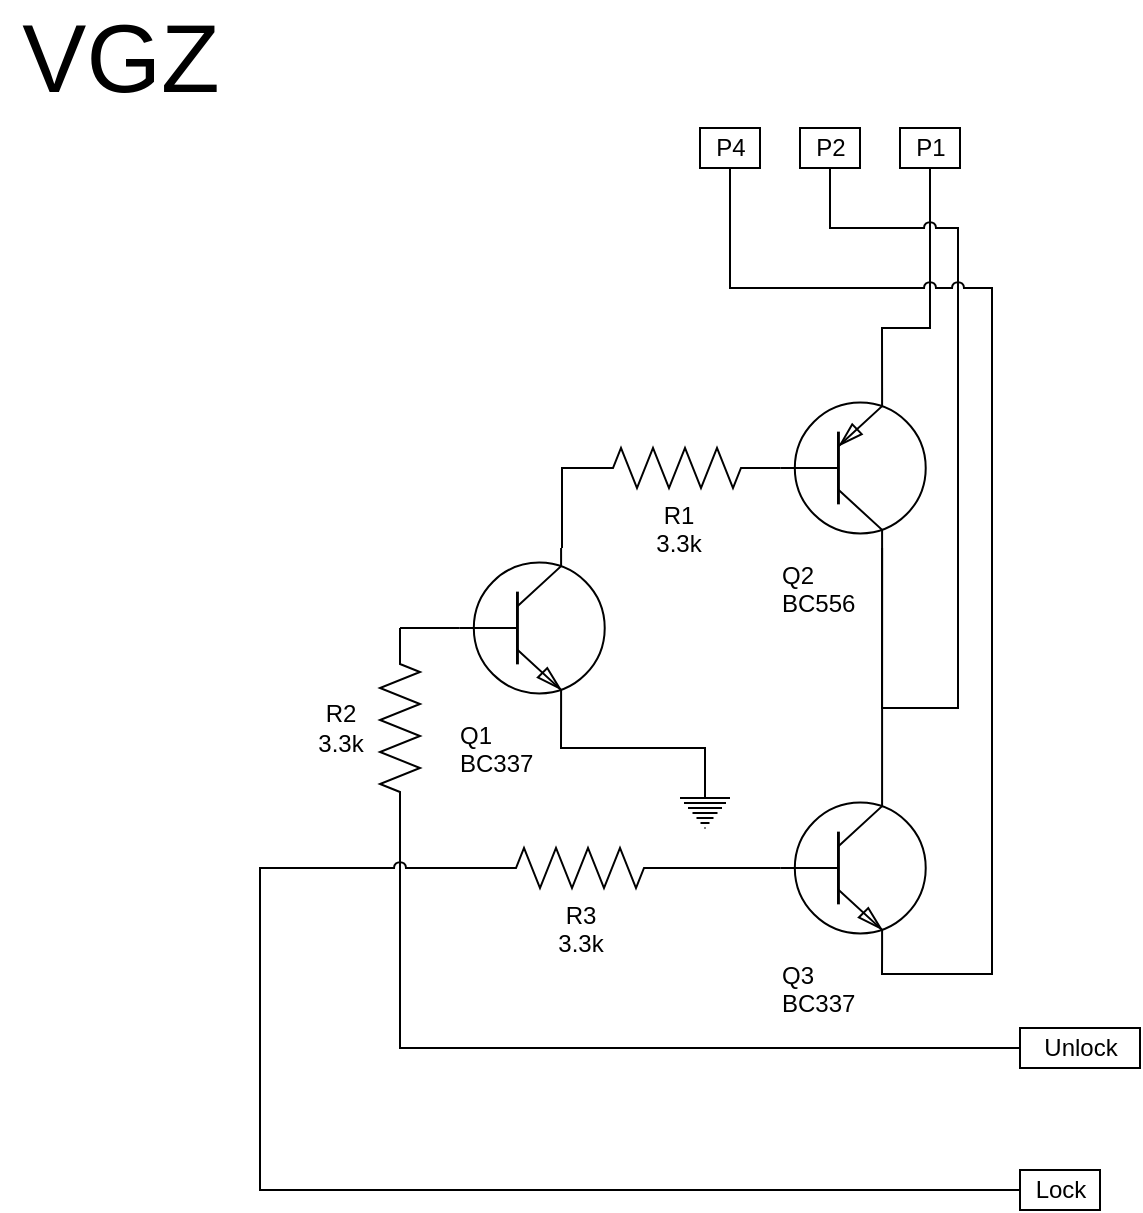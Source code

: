 <mxfile version="12.9.7" type="github" pages="2">
  <diagram id="vwBpfIJJqrl7qLxSZMjy" name="VGZ">
    <mxGraphModel dx="1422" dy="791" grid="0" gridSize="10" guides="1" tooltips="1" connect="1" arrows="1" fold="1" page="1" pageScale="1" pageWidth="827" pageHeight="1169" background="#FFFFFF" math="0" shadow="0">
      <root>
        <mxCell id="0" />
        <mxCell id="1" parent="0" />
        <mxCell id="2dIn2ky05wLc2S2Yu5g8-7" style="edgeStyle=orthogonalEdgeStyle;rounded=0;jumpStyle=arc;orthogonalLoop=1;jettySize=auto;html=1;exitX=0.7;exitY=1;exitDx=0;exitDy=0;exitPerimeter=0;entryX=0.7;entryY=0;entryDx=0;entryDy=0;entryPerimeter=0;endArrow=none;endFill=0;strokeColor=#000000;fontColor=#000000;labelBackgroundColor=none;" parent="1" source="2dIn2ky05wLc2S2Yu5g8-1" target="2dIn2ky05wLc2S2Yu5g8-2" edge="1">
          <mxGeometry relative="1" as="geometry">
            <Array as="points">
              <mxPoint x="671" y="387" />
              <mxPoint x="671" y="387" />
            </Array>
          </mxGeometry>
        </mxCell>
        <mxCell id="2dIn2ky05wLc2S2Yu5g8-21" style="edgeStyle=orthogonalEdgeStyle;rounded=0;jumpStyle=arc;orthogonalLoop=1;jettySize=auto;html=1;exitX=0.7;exitY=0;exitDx=0;exitDy=0;exitPerimeter=0;endArrow=none;endFill=0;strokeColor=#000000;fontColor=#000000;labelBackgroundColor=none;" parent="1" source="2dIn2ky05wLc2S2Yu5g8-1" target="2dIn2ky05wLc2S2Yu5g8-22" edge="1">
          <mxGeometry relative="1" as="geometry">
            <mxPoint x="674.862" y="140" as="targetPoint" />
            <Array as="points">
              <mxPoint x="671" y="180" />
              <mxPoint x="695" y="180" />
            </Array>
          </mxGeometry>
        </mxCell>
        <mxCell id="2dIn2ky05wLc2S2Yu5g8-1" value="&lt;div&gt;Q2&lt;/div&gt;&lt;div&gt;BC556&lt;br&gt;&lt;/div&gt;" style="verticalLabelPosition=bottom;shadow=0;dashed=0;align=left;html=1;verticalAlign=top;shape=mxgraph.electrical.transistors.pnp_transistor_1;strokeColor=#000000;fontColor=#000000;labelBackgroundColor=none;fillColor=none;" parent="1" vertex="1">
          <mxGeometry x="618.5" y="210" width="76" height="80" as="geometry" />
        </mxCell>
        <mxCell id="2dIn2ky05wLc2S2Yu5g8-37" style="edgeStyle=orthogonalEdgeStyle;rounded=0;jumpStyle=arc;orthogonalLoop=1;jettySize=auto;html=1;exitX=0.7;exitY=1;exitDx=0;exitDy=0;exitPerimeter=0;endArrow=none;endFill=0;strokeColor=#000000;fontColor=#000000;labelBackgroundColor=none;" parent="1" source="2dIn2ky05wLc2S2Yu5g8-1" target="2dIn2ky05wLc2S2Yu5g8-23" edge="1">
          <mxGeometry relative="1" as="geometry">
            <Array as="points">
              <mxPoint x="671" y="370" />
              <mxPoint x="709" y="370" />
              <mxPoint x="709" y="130" />
              <mxPoint x="645" y="130" />
            </Array>
          </mxGeometry>
        </mxCell>
        <mxCell id="u6N9TvEK20pb86zufqTK-22" style="edgeStyle=orthogonalEdgeStyle;rounded=0;orthogonalLoop=1;jettySize=auto;html=1;exitX=0.7;exitY=1;exitDx=0;exitDy=0;exitPerimeter=0;strokeColor=#000000;fontColor=#000000;endArrow=none;endFill=0;jumpStyle=arc;" parent="1" source="2dIn2ky05wLc2S2Yu5g8-2" target="u6N9TvEK20pb86zufqTK-24" edge="1">
          <mxGeometry relative="1" as="geometry">
            <mxPoint x="600" y="110" as="targetPoint" />
            <Array as="points">
              <mxPoint x="671" y="503" />
              <mxPoint x="726" y="503" />
              <mxPoint x="726" y="160" />
              <mxPoint x="595" y="160" />
            </Array>
          </mxGeometry>
        </mxCell>
        <mxCell id="2dIn2ky05wLc2S2Yu5g8-2" value="&lt;div align=&quot;left&quot;&gt;Q3&lt;br&gt;&lt;/div&gt;&lt;div align=&quot;left&quot;&gt;BC337&lt;/div&gt;" style="verticalLabelPosition=bottom;shadow=0;dashed=0;align=left;html=1;verticalAlign=top;shape=mxgraph.electrical.transistors.npn_transistor_1;strokeColor=#000000;fontColor=#000000;labelBackgroundColor=none;fillColor=none;" parent="1" vertex="1">
          <mxGeometry x="618.5" y="410" width="76" height="80" as="geometry" />
        </mxCell>
        <mxCell id="2dIn2ky05wLc2S2Yu5g8-6" style="edgeStyle=orthogonalEdgeStyle;rounded=0;jumpStyle=arc;orthogonalLoop=1;jettySize=auto;html=1;exitX=0.7;exitY=1;exitDx=0;exitDy=0;exitPerimeter=0;entryX=0.5;entryY=0;entryDx=0;entryDy=0;entryPerimeter=0;endArrow=none;endFill=0;strokeColor=#000000;fontColor=#000000;labelBackgroundColor=none;" parent="1" source="2dIn2ky05wLc2S2Yu5g8-3" target="2dIn2ky05wLc2S2Yu5g8-5" edge="1">
          <mxGeometry relative="1" as="geometry">
            <Array as="points">
              <mxPoint x="511" y="390" />
              <mxPoint x="583" y="390" />
            </Array>
          </mxGeometry>
        </mxCell>
        <mxCell id="2dIn2ky05wLc2S2Yu5g8-3" value="&lt;div&gt;Q1&lt;br&gt;&lt;/div&gt;&lt;div&gt;BC337&lt;/div&gt;" style="verticalLabelPosition=bottom;shadow=0;dashed=0;align=left;html=1;verticalAlign=top;shape=mxgraph.electrical.transistors.npn_transistor_1;strokeColor=#000000;fontColor=#000000;labelBackgroundColor=none;fillColor=none;" parent="1" vertex="1">
          <mxGeometry x="458" y="290" width="76" height="80" as="geometry" />
        </mxCell>
        <mxCell id="2dIn2ky05wLc2S2Yu5g8-5" value="" style="pointerEvents=1;verticalLabelPosition=bottom;shadow=0;dashed=0;align=center;html=1;verticalAlign=top;shape=mxgraph.electrical.signal_sources.protective_earth;strokeColor=#000000;fontColor=#000000;labelBackgroundColor=none;" parent="1" vertex="1">
          <mxGeometry x="570" y="410" width="25" height="20" as="geometry" />
        </mxCell>
        <mxCell id="2dIn2ky05wLc2S2Yu5g8-11" style="edgeStyle=orthogonalEdgeStyle;rounded=0;jumpStyle=arc;orthogonalLoop=1;jettySize=auto;html=1;exitX=1;exitY=0.5;exitDx=0;exitDy=0;exitPerimeter=0;entryX=0;entryY=0.5;entryDx=0;entryDy=0;entryPerimeter=0;endArrow=none;endFill=0;strokeColor=#000000;fontColor=#000000;labelBackgroundColor=none;" parent="1" source="2dIn2ky05wLc2S2Yu5g8-10" target="2dIn2ky05wLc2S2Yu5g8-1" edge="1">
          <mxGeometry relative="1" as="geometry">
            <Array as="points">
              <mxPoint x="609" y="250" />
            </Array>
          </mxGeometry>
        </mxCell>
        <mxCell id="2dIn2ky05wLc2S2Yu5g8-12" style="edgeStyle=orthogonalEdgeStyle;rounded=0;jumpStyle=arc;orthogonalLoop=1;jettySize=auto;html=1;exitX=0;exitY=0.5;exitDx=0;exitDy=0;exitPerimeter=0;entryX=0.7;entryY=0;entryDx=0;entryDy=0;entryPerimeter=0;endArrow=none;endFill=0;strokeColor=#000000;fontColor=#000000;labelBackgroundColor=none;" parent="1" source="2dIn2ky05wLc2S2Yu5g8-10" target="2dIn2ky05wLc2S2Yu5g8-3" edge="1">
          <mxGeometry relative="1" as="geometry">
            <Array as="points">
              <mxPoint x="511" y="250" />
              <mxPoint x="511" y="290" />
            </Array>
          </mxGeometry>
        </mxCell>
        <mxCell id="2dIn2ky05wLc2S2Yu5g8-10" value="&lt;div&gt;R1&lt;/div&gt;&lt;div&gt;3.3k&lt;/div&gt;" style="pointerEvents=1;verticalLabelPosition=bottom;shadow=0;dashed=0;align=center;html=1;verticalAlign=top;shape=mxgraph.electrical.resistors.resistor_2;strokeColor=#000000;fontColor=#000000;labelBackgroundColor=none;" parent="1" vertex="1">
          <mxGeometry x="518.5" y="240" width="100" height="20" as="geometry" />
        </mxCell>
        <mxCell id="2dIn2ky05wLc2S2Yu5g8-14" style="edgeStyle=orthogonalEdgeStyle;rounded=0;jumpStyle=arc;orthogonalLoop=1;jettySize=auto;html=1;exitX=1;exitY=0.5;exitDx=0;exitDy=0;exitPerimeter=0;entryX=0;entryY=0.5;entryDx=0;entryDy=0;entryPerimeter=0;endArrow=none;endFill=0;strokeColor=#000000;fontColor=#000000;labelBackgroundColor=none;" parent="1" source="2dIn2ky05wLc2S2Yu5g8-13" target="2dIn2ky05wLc2S2Yu5g8-3" edge="1">
          <mxGeometry relative="1" as="geometry" />
        </mxCell>
        <mxCell id="2dIn2ky05wLc2S2Yu5g8-18" style="edgeStyle=orthogonalEdgeStyle;rounded=0;jumpStyle=arc;orthogonalLoop=1;jettySize=auto;html=1;exitX=0;exitY=0.5;exitDx=0;exitDy=0;exitPerimeter=0;endArrow=none;endFill=0;strokeColor=#000000;fontColor=#000000;labelBackgroundColor=none;" parent="1" source="2dIn2ky05wLc2S2Yu5g8-13" target="2dIn2ky05wLc2S2Yu5g8-19" edge="1">
          <mxGeometry relative="1" as="geometry">
            <mxPoint x="300" y="210" as="targetPoint" />
            <Array as="points">
              <mxPoint x="430" y="540" />
            </Array>
          </mxGeometry>
        </mxCell>
        <mxCell id="2dIn2ky05wLc2S2Yu5g8-13" value="&lt;div&gt;R2&lt;/div&gt;&lt;div&gt;3.3k&lt;/div&gt;" style="pointerEvents=1;verticalLabelPosition=middle;shadow=0;dashed=0;align=center;html=1;verticalAlign=middle;shape=mxgraph.electrical.resistors.resistor_2;strokeColor=#000000;fontColor=#000000;labelBackgroundColor=none;direction=north;horizontal=1;labelPosition=left;spacingLeft=0;spacingRight=20;" parent="1" vertex="1">
          <mxGeometry x="420" y="330" width="20" height="100" as="geometry" />
        </mxCell>
        <mxCell id="2dIn2ky05wLc2S2Yu5g8-16" style="edgeStyle=orthogonalEdgeStyle;rounded=0;jumpStyle=arc;orthogonalLoop=1;jettySize=auto;html=1;exitX=1;exitY=0.5;exitDx=0;exitDy=0;exitPerimeter=0;entryX=0;entryY=0.5;entryDx=0;entryDy=0;entryPerimeter=0;endArrow=none;endFill=0;strokeColor=#000000;fontColor=#000000;labelBackgroundColor=none;" parent="1" source="2dIn2ky05wLc2S2Yu5g8-15" target="2dIn2ky05wLc2S2Yu5g8-2" edge="1">
          <mxGeometry relative="1" as="geometry" />
        </mxCell>
        <mxCell id="2dIn2ky05wLc2S2Yu5g8-17" style="edgeStyle=orthogonalEdgeStyle;rounded=0;jumpStyle=arc;orthogonalLoop=1;jettySize=auto;html=1;exitX=0;exitY=0.5;exitDx=0;exitDy=0;exitPerimeter=0;endArrow=none;endFill=0;strokeColor=#000000;fontColor=#000000;labelBackgroundColor=none;" parent="1" source="2dIn2ky05wLc2S2Yu5g8-15" target="2dIn2ky05wLc2S2Yu5g8-20" edge="1">
          <mxGeometry relative="1" as="geometry">
            <mxPoint x="260.0" y="210" as="targetPoint" />
            <Array as="points">
              <mxPoint x="360" y="450" />
            </Array>
          </mxGeometry>
        </mxCell>
        <mxCell id="2dIn2ky05wLc2S2Yu5g8-15" value="&lt;div&gt;R3&lt;/div&gt;&lt;div&gt;3.3k&lt;/div&gt;" style="pointerEvents=1;verticalLabelPosition=bottom;shadow=0;dashed=0;align=center;html=1;verticalAlign=top;shape=mxgraph.electrical.resistors.resistor_2;strokeColor=#000000;fontColor=#000000;labelBackgroundColor=none;" parent="1" vertex="1">
          <mxGeometry x="470" y="440" width="100" height="20" as="geometry" />
        </mxCell>
        <mxCell id="2dIn2ky05wLc2S2Yu5g8-19" value="&lt;div&gt;Unlock&lt;/div&gt;" style="text;html=1;align=center;verticalAlign=middle;resizable=0;points=[];autosize=1;strokeColor=#000000;fontColor=#000000;labelBackgroundColor=none;" parent="1" vertex="1">
          <mxGeometry x="740" y="530" width="60" height="20" as="geometry" />
        </mxCell>
        <mxCell id="2dIn2ky05wLc2S2Yu5g8-20" value="Lock" style="text;html=1;align=center;verticalAlign=middle;resizable=0;points=[];autosize=1;strokeColor=#000000;fontColor=#000000;labelBackgroundColor=none;" parent="1" vertex="1">
          <mxGeometry x="740" y="601" width="40" height="20" as="geometry" />
        </mxCell>
        <mxCell id="2dIn2ky05wLc2S2Yu5g8-22" value="&lt;div&gt;P1&lt;/div&gt;" style="text;html=1;align=center;verticalAlign=middle;resizable=0;points=[];autosize=1;strokeColor=#000000;fontColor=#000000;labelBackgroundColor=none;" parent="1" vertex="1">
          <mxGeometry x="680" y="80" width="30" height="20" as="geometry" />
        </mxCell>
        <mxCell id="2dIn2ky05wLc2S2Yu5g8-23" value="&lt;div&gt;P2&lt;/div&gt;" style="text;html=1;align=center;verticalAlign=middle;resizable=0;points=[];autosize=1;strokeColor=#000000;fontColor=#000000;labelBackgroundColor=none;" parent="1" vertex="1">
          <mxGeometry x="630" y="80" width="30" height="20" as="geometry" />
        </mxCell>
        <mxCell id="u6N9TvEK20pb86zufqTK-24" value="&lt;div&gt;P4&lt;/div&gt;" style="text;html=1;align=center;verticalAlign=middle;resizable=0;points=[];autosize=1;strokeColor=#000000;fontColor=#000000;labelBackgroundColor=none;" parent="1" vertex="1">
          <mxGeometry x="580" y="80" width="30" height="20" as="geometry" />
        </mxCell>
        <mxCell id="u6N9TvEK20pb86zufqTK-26" value="&lt;font style=&quot;font-size: 48px&quot;&gt;VGZ&lt;/font&gt;" style="text;html=1;align=center;verticalAlign=middle;resizable=0;points=[];autosize=1;fontColor=#000000;" parent="1" vertex="1">
          <mxGeometry x="230" y="30" width="120" height="30" as="geometry" />
        </mxCell>
      </root>
    </mxGraphModel>
  </diagram>
  <diagram id="pV5Z0n2KUyFRgJznPkW3" name="VGZv2">
    <mxGraphModel dx="1422" dy="791" grid="0" gridSize="10" guides="1" tooltips="1" connect="1" arrows="1" fold="1" page="1" pageScale="1" pageWidth="827" pageHeight="1169" background="#ffffff" math="0" shadow="0">
      <root>
        <mxCell id="0f3AWLR8AiS9K6v6LXAR-0" />
        <mxCell id="0f3AWLR8AiS9K6v6LXAR-1" parent="0f3AWLR8AiS9K6v6LXAR-0" />
        <mxCell id="0f3AWLR8AiS9K6v6LXAR-2" style="edgeStyle=orthogonalEdgeStyle;rounded=0;jumpStyle=arc;orthogonalLoop=1;jettySize=auto;html=1;exitX=0.7;exitY=1;exitDx=0;exitDy=0;exitPerimeter=0;entryX=0.7;entryY=0;entryDx=0;entryDy=0;entryPerimeter=0;endArrow=none;endFill=0;strokeColor=#000000;fontColor=#000000;labelBackgroundColor=none;" edge="1" parent="0f3AWLR8AiS9K6v6LXAR-1" source="0f3AWLR8AiS9K6v6LXAR-4" target="0f3AWLR8AiS9K6v6LXAR-7">
          <mxGeometry relative="1" as="geometry">
            <Array as="points">
              <mxPoint x="671" y="387" />
              <mxPoint x="671" y="387" />
            </Array>
          </mxGeometry>
        </mxCell>
        <mxCell id="0f3AWLR8AiS9K6v6LXAR-3" style="edgeStyle=orthogonalEdgeStyle;rounded=0;jumpStyle=arc;orthogonalLoop=1;jettySize=auto;html=1;exitX=0.7;exitY=0;exitDx=0;exitDy=0;exitPerimeter=0;endArrow=none;endFill=0;strokeColor=#000000;fontColor=#000000;labelBackgroundColor=none;" edge="1" parent="0f3AWLR8AiS9K6v6LXAR-1" source="0f3AWLR8AiS9K6v6LXAR-4" target="0f3AWLR8AiS9K6v6LXAR-22">
          <mxGeometry relative="1" as="geometry">
            <mxPoint x="674.862" y="140" as="targetPoint" />
            <Array as="points">
              <mxPoint x="671" y="180" />
              <mxPoint x="695" y="180" />
            </Array>
          </mxGeometry>
        </mxCell>
        <mxCell id="0f3AWLR8AiS9K6v6LXAR-4" value="&lt;div&gt;Q2&lt;/div&gt;&lt;div&gt;BC556&lt;br&gt;&lt;/div&gt;" style="verticalLabelPosition=bottom;shadow=0;dashed=0;align=left;html=1;verticalAlign=top;shape=mxgraph.electrical.transistors.pnp_transistor_1;strokeColor=#000000;fontColor=#000000;labelBackgroundColor=none;fillColor=none;" vertex="1" parent="0f3AWLR8AiS9K6v6LXAR-1">
          <mxGeometry x="618.5" y="210" width="76" height="80" as="geometry" />
        </mxCell>
        <mxCell id="0f3AWLR8AiS9K6v6LXAR-5" style="edgeStyle=orthogonalEdgeStyle;rounded=0;jumpStyle=arc;orthogonalLoop=1;jettySize=auto;html=1;exitX=0.7;exitY=1;exitDx=0;exitDy=0;exitPerimeter=0;endArrow=none;endFill=0;strokeColor=#000000;fontColor=#000000;labelBackgroundColor=none;" edge="1" parent="0f3AWLR8AiS9K6v6LXAR-1" source="0f3AWLR8AiS9K6v6LXAR-4" target="0f3AWLR8AiS9K6v6LXAR-23">
          <mxGeometry relative="1" as="geometry">
            <Array as="points">
              <mxPoint x="671" y="370" />
              <mxPoint x="709" y="370" />
              <mxPoint x="709" y="130" />
              <mxPoint x="645" y="130" />
            </Array>
          </mxGeometry>
        </mxCell>
        <mxCell id="0f3AWLR8AiS9K6v6LXAR-6" style="edgeStyle=orthogonalEdgeStyle;rounded=0;orthogonalLoop=1;jettySize=auto;html=1;exitX=0.7;exitY=1;exitDx=0;exitDy=0;exitPerimeter=0;strokeColor=#000000;fontColor=#000000;endArrow=none;endFill=0;jumpStyle=arc;" edge="1" parent="0f3AWLR8AiS9K6v6LXAR-1" source="0f3AWLR8AiS9K6v6LXAR-7" target="0f3AWLR8AiS9K6v6LXAR-24">
          <mxGeometry relative="1" as="geometry">
            <mxPoint x="600" y="110" as="targetPoint" />
            <Array as="points">
              <mxPoint x="671" y="503" />
              <mxPoint x="726" y="503" />
              <mxPoint x="726" y="160" />
              <mxPoint x="595" y="160" />
            </Array>
          </mxGeometry>
        </mxCell>
        <mxCell id="0f3AWLR8AiS9K6v6LXAR-7" value="&lt;div align=&quot;left&quot;&gt;Q3&lt;br&gt;&lt;/div&gt;&lt;div align=&quot;left&quot;&gt;BC337&lt;/div&gt;" style="verticalLabelPosition=bottom;shadow=0;dashed=0;align=left;html=1;verticalAlign=top;shape=mxgraph.electrical.transistors.npn_transistor_1;strokeColor=#000000;fontColor=#000000;labelBackgroundColor=none;fillColor=none;" vertex="1" parent="0f3AWLR8AiS9K6v6LXAR-1">
          <mxGeometry x="618.5" y="410" width="76" height="80" as="geometry" />
        </mxCell>
        <mxCell id="0f3AWLR8AiS9K6v6LXAR-8" style="edgeStyle=orthogonalEdgeStyle;rounded=0;jumpStyle=arc;orthogonalLoop=1;jettySize=auto;html=1;exitX=0.7;exitY=1;exitDx=0;exitDy=0;exitPerimeter=0;entryX=0.5;entryY=0;entryDx=0;entryDy=0;entryPerimeter=0;endArrow=none;endFill=0;strokeColor=#000000;fontColor=#000000;labelBackgroundColor=none;" edge="1" parent="0f3AWLR8AiS9K6v6LXAR-1" source="0f3AWLR8AiS9K6v6LXAR-9" target="0f3AWLR8AiS9K6v6LXAR-10">
          <mxGeometry relative="1" as="geometry">
            <Array as="points">
              <mxPoint x="511" y="390" />
              <mxPoint x="583" y="390" />
            </Array>
          </mxGeometry>
        </mxCell>
        <mxCell id="0f3AWLR8AiS9K6v6LXAR-9" value="&lt;div&gt;Q1&lt;br&gt;&lt;/div&gt;&lt;div&gt;BC337&lt;/div&gt;" style="verticalLabelPosition=bottom;shadow=0;dashed=0;align=left;html=1;verticalAlign=top;shape=mxgraph.electrical.transistors.npn_transistor_1;strokeColor=#000000;fontColor=#000000;labelBackgroundColor=none;fillColor=none;" vertex="1" parent="0f3AWLR8AiS9K6v6LXAR-1">
          <mxGeometry x="458" y="290" width="76" height="80" as="geometry" />
        </mxCell>
        <mxCell id="0f3AWLR8AiS9K6v6LXAR-10" value="" style="pointerEvents=1;verticalLabelPosition=bottom;shadow=0;dashed=0;align=center;html=1;verticalAlign=top;shape=mxgraph.electrical.signal_sources.protective_earth;strokeColor=#000000;fontColor=#000000;labelBackgroundColor=none;" vertex="1" parent="0f3AWLR8AiS9K6v6LXAR-1">
          <mxGeometry x="570" y="410" width="25" height="20" as="geometry" />
        </mxCell>
        <mxCell id="0f3AWLR8AiS9K6v6LXAR-11" style="edgeStyle=orthogonalEdgeStyle;rounded=0;jumpStyle=arc;orthogonalLoop=1;jettySize=auto;html=1;exitX=1;exitY=0.5;exitDx=0;exitDy=0;exitPerimeter=0;entryX=0;entryY=0.5;entryDx=0;entryDy=0;entryPerimeter=0;endArrow=none;endFill=0;strokeColor=#000000;fontColor=#000000;labelBackgroundColor=none;" edge="1" parent="0f3AWLR8AiS9K6v6LXAR-1" source="0f3AWLR8AiS9K6v6LXAR-13" target="0f3AWLR8AiS9K6v6LXAR-4">
          <mxGeometry relative="1" as="geometry">
            <Array as="points">
              <mxPoint x="609" y="250" />
            </Array>
          </mxGeometry>
        </mxCell>
        <mxCell id="0f3AWLR8AiS9K6v6LXAR-12" style="edgeStyle=orthogonalEdgeStyle;rounded=0;jumpStyle=arc;orthogonalLoop=1;jettySize=auto;html=1;exitX=0;exitY=0.5;exitDx=0;exitDy=0;exitPerimeter=0;entryX=0.7;entryY=0;entryDx=0;entryDy=0;entryPerimeter=0;endArrow=none;endFill=0;strokeColor=#000000;fontColor=#000000;labelBackgroundColor=none;" edge="1" parent="0f3AWLR8AiS9K6v6LXAR-1" source="0f3AWLR8AiS9K6v6LXAR-13" target="0f3AWLR8AiS9K6v6LXAR-9">
          <mxGeometry relative="1" as="geometry">
            <Array as="points">
              <mxPoint x="511" y="250" />
              <mxPoint x="511" y="290" />
            </Array>
          </mxGeometry>
        </mxCell>
        <mxCell id="0f3AWLR8AiS9K6v6LXAR-13" value="&lt;div&gt;R1&lt;/div&gt;&lt;div&gt;3.3k&lt;/div&gt;" style="pointerEvents=1;verticalLabelPosition=bottom;shadow=0;dashed=0;align=center;html=1;verticalAlign=top;shape=mxgraph.electrical.resistors.resistor_2;strokeColor=#000000;fontColor=#000000;labelBackgroundColor=none;" vertex="1" parent="0f3AWLR8AiS9K6v6LXAR-1">
          <mxGeometry x="518.5" y="240" width="100" height="20" as="geometry" />
        </mxCell>
        <mxCell id="0f3AWLR8AiS9K6v6LXAR-14" style="edgeStyle=orthogonalEdgeStyle;rounded=0;jumpStyle=arc;orthogonalLoop=1;jettySize=auto;html=1;exitX=1;exitY=0.5;exitDx=0;exitDy=0;exitPerimeter=0;entryX=0;entryY=0.5;entryDx=0;entryDy=0;entryPerimeter=0;endArrow=none;endFill=0;strokeColor=#000000;fontColor=#000000;labelBackgroundColor=none;" edge="1" parent="0f3AWLR8AiS9K6v6LXAR-1" source="0f3AWLR8AiS9K6v6LXAR-16" target="0f3AWLR8AiS9K6v6LXAR-9">
          <mxGeometry relative="1" as="geometry" />
        </mxCell>
        <mxCell id="0f3AWLR8AiS9K6v6LXAR-15" style="edgeStyle=orthogonalEdgeStyle;rounded=0;jumpStyle=arc;orthogonalLoop=1;jettySize=auto;html=1;exitX=0;exitY=0.5;exitDx=0;exitDy=0;exitPerimeter=0;endArrow=none;endFill=0;strokeColor=#000000;fontColor=#000000;labelBackgroundColor=none;" edge="1" parent="0f3AWLR8AiS9K6v6LXAR-1" source="0f3AWLR8AiS9K6v6LXAR-16" target="0f3AWLR8AiS9K6v6LXAR-20">
          <mxGeometry relative="1" as="geometry">
            <mxPoint x="300" y="210" as="targetPoint" />
            <Array as="points">
              <mxPoint x="430" y="540" />
            </Array>
          </mxGeometry>
        </mxCell>
        <mxCell id="0f3AWLR8AiS9K6v6LXAR-16" value="&lt;div&gt;R2&lt;/div&gt;&lt;div&gt;3.3k&lt;/div&gt;" style="pointerEvents=1;verticalLabelPosition=middle;shadow=0;dashed=0;align=center;html=1;verticalAlign=middle;shape=mxgraph.electrical.resistors.resistor_2;strokeColor=#000000;fontColor=#000000;labelBackgroundColor=none;direction=north;horizontal=1;labelPosition=left;spacingLeft=0;spacingRight=20;" vertex="1" parent="0f3AWLR8AiS9K6v6LXAR-1">
          <mxGeometry x="420" y="330" width="20" height="100" as="geometry" />
        </mxCell>
        <mxCell id="0f3AWLR8AiS9K6v6LXAR-17" style="edgeStyle=orthogonalEdgeStyle;rounded=0;jumpStyle=arc;orthogonalLoop=1;jettySize=auto;html=1;exitX=1;exitY=0.5;exitDx=0;exitDy=0;exitPerimeter=0;entryX=0;entryY=0.5;entryDx=0;entryDy=0;entryPerimeter=0;endArrow=none;endFill=0;strokeColor=#000000;fontColor=#000000;labelBackgroundColor=none;" edge="1" parent="0f3AWLR8AiS9K6v6LXAR-1" source="0f3AWLR8AiS9K6v6LXAR-19" target="0f3AWLR8AiS9K6v6LXAR-7">
          <mxGeometry relative="1" as="geometry" />
        </mxCell>
        <mxCell id="0f3AWLR8AiS9K6v6LXAR-18" style="edgeStyle=orthogonalEdgeStyle;rounded=0;jumpStyle=arc;orthogonalLoop=1;jettySize=auto;html=1;exitX=0;exitY=0.5;exitDx=0;exitDy=0;exitPerimeter=0;endArrow=none;endFill=0;strokeColor=#000000;fontColor=#000000;labelBackgroundColor=none;" edge="1" parent="0f3AWLR8AiS9K6v6LXAR-1" source="0f3AWLR8AiS9K6v6LXAR-19" target="0f3AWLR8AiS9K6v6LXAR-21">
          <mxGeometry relative="1" as="geometry">
            <mxPoint x="260.0" y="210" as="targetPoint" />
            <Array as="points">
              <mxPoint x="360" y="450" />
            </Array>
          </mxGeometry>
        </mxCell>
        <mxCell id="0f3AWLR8AiS9K6v6LXAR-19" value="&lt;div&gt;R3&lt;/div&gt;&lt;div&gt;3.3k&lt;/div&gt;" style="pointerEvents=1;verticalLabelPosition=bottom;shadow=0;dashed=0;align=center;html=1;verticalAlign=top;shape=mxgraph.electrical.resistors.resistor_2;strokeColor=#000000;fontColor=#000000;labelBackgroundColor=none;" vertex="1" parent="0f3AWLR8AiS9K6v6LXAR-1">
          <mxGeometry x="470" y="440" width="100" height="20" as="geometry" />
        </mxCell>
        <mxCell id="0f3AWLR8AiS9K6v6LXAR-20" value="&lt;div&gt;Unlock&lt;/div&gt;" style="text;html=1;align=center;verticalAlign=middle;resizable=0;points=[];autosize=1;strokeColor=#000000;fontColor=#000000;labelBackgroundColor=none;" vertex="1" parent="0f3AWLR8AiS9K6v6LXAR-1">
          <mxGeometry x="740" y="530" width="60" height="20" as="geometry" />
        </mxCell>
        <mxCell id="0f3AWLR8AiS9K6v6LXAR-21" value="Lock" style="text;html=1;align=center;verticalAlign=middle;resizable=0;points=[];autosize=1;strokeColor=#000000;fontColor=#000000;labelBackgroundColor=none;" vertex="1" parent="0f3AWLR8AiS9K6v6LXAR-1">
          <mxGeometry x="740" y="601" width="40" height="20" as="geometry" />
        </mxCell>
        <mxCell id="0f3AWLR8AiS9K6v6LXAR-22" value="&lt;div&gt;P1&lt;/div&gt;" style="text;html=1;align=center;verticalAlign=middle;resizable=0;points=[];autosize=1;strokeColor=#000000;fontColor=#000000;labelBackgroundColor=none;" vertex="1" parent="0f3AWLR8AiS9K6v6LXAR-1">
          <mxGeometry x="680" y="80" width="30" height="20" as="geometry" />
        </mxCell>
        <mxCell id="0f3AWLR8AiS9K6v6LXAR-23" value="&lt;div&gt;P2&lt;/div&gt;" style="text;html=1;align=center;verticalAlign=middle;resizable=0;points=[];autosize=1;strokeColor=#000000;fontColor=#000000;labelBackgroundColor=none;" vertex="1" parent="0f3AWLR8AiS9K6v6LXAR-1">
          <mxGeometry x="630" y="80" width="30" height="20" as="geometry" />
        </mxCell>
        <mxCell id="0f3AWLR8AiS9K6v6LXAR-24" value="&lt;div&gt;P4&lt;/div&gt;" style="text;html=1;align=center;verticalAlign=middle;resizable=0;points=[];autosize=1;strokeColor=#000000;fontColor=#000000;labelBackgroundColor=none;" vertex="1" parent="0f3AWLR8AiS9K6v6LXAR-1">
          <mxGeometry x="580" y="80" width="30" height="20" as="geometry" />
        </mxCell>
        <mxCell id="0f3AWLR8AiS9K6v6LXAR-25" value="&lt;font style=&quot;font-size: 48px&quot;&gt;VGZ&lt;/font&gt;" style="text;html=1;align=center;verticalAlign=middle;resizable=0;points=[];autosize=1;fontColor=#000000;" vertex="1" parent="0f3AWLR8AiS9K6v6LXAR-1">
          <mxGeometry x="230" y="30" width="120" height="30" as="geometry" />
        </mxCell>
        <mxCell id="0f3AWLR8AiS9K6v6LXAR-26" value="+3.3V" style="rounded=0;whiteSpace=wrap;html=1;strokeColor=#000000;fontColor=#000000;align=center;" vertex="1" parent="0f3AWLR8AiS9K6v6LXAR-1">
          <mxGeometry x="39" y="252" width="50" height="25" as="geometry" />
        </mxCell>
        <mxCell id="0f3AWLR8AiS9K6v6LXAR-27" value="&lt;div&gt;DOOR&lt;/div&gt;&lt;div&gt;HANDLE&lt;/div&gt;&lt;div&gt;SENSOR&lt;br&gt;&lt;/div&gt;" style="rounded=0;whiteSpace=wrap;html=1;strokeColor=#000000;fontColor=#000000;align=center;" vertex="1" parent="0f3AWLR8AiS9K6v6LXAR-1">
          <mxGeometry x="39" y="323" width="67" height="51" as="geometry" />
        </mxCell>
        <mxCell id="0f3AWLR8AiS9K6v6LXAR-28" value="&lt;div&gt;DOOR&lt;/div&gt;&lt;div&gt;HANDLE&lt;/div&gt;&lt;div&gt;OUT&lt;br&gt;&lt;/div&gt;" style="rounded=0;whiteSpace=wrap;html=1;strokeColor=#000000;fontColor=#000000;align=center;" vertex="1" parent="0f3AWLR8AiS9K6v6LXAR-1">
          <mxGeometry x="39" y="413" width="60" height="46" as="geometry" />
        </mxCell>
        <mxCell id="0f3AWLR8AiS9K6v6LXAR-29" value="&lt;div&gt;DOOR&lt;/div&gt;&lt;div&gt;LOCK&lt;/div&gt;&lt;div&gt;SENSOR&lt;br&gt;&lt;/div&gt;" style="rounded=0;whiteSpace=wrap;html=1;strokeColor=#000000;fontColor=#000000;align=center;" vertex="1" parent="0f3AWLR8AiS9K6v6LXAR-1">
          <mxGeometry x="39" y="499" width="62" height="48" as="geometry" />
        </mxCell>
        <mxCell id="0f3AWLR8AiS9K6v6LXAR-30" value="&lt;div&gt;DOOR&lt;/div&gt;&lt;div&gt;LOCK&lt;/div&gt;&lt;div&gt;OUT&lt;br&gt;&lt;/div&gt;" style="rounded=0;whiteSpace=wrap;html=1;strokeColor=#000000;fontColor=#000000;align=center;" vertex="1" parent="0f3AWLR8AiS9K6v6LXAR-1">
          <mxGeometry x="39" y="585" width="51" height="48" as="geometry" />
        </mxCell>
        <mxCell id="0f3AWLR8AiS9K6v6LXAR-31" style="edgeStyle=orthogonalEdgeStyle;rounded=0;jumpStyle=arc;orthogonalLoop=1;jettySize=auto;html=1;exitX=0.4;exitY=0.05;exitDx=0;exitDy=0;exitPerimeter=0;endArrow=none;endFill=0;strokeColor=#000000;fontColor=#000000;" edge="1" parent="0f3AWLR8AiS9K6v6LXAR-1" source="0f3AWLR8AiS9K6v6LXAR-36" target="0f3AWLR8AiS9K6v6LXAR-37">
          <mxGeometry relative="1" as="geometry">
            <Array as="points">
              <mxPoint x="274" y="112" />
              <mxPoint x="63" y="112" />
            </Array>
          </mxGeometry>
        </mxCell>
        <mxCell id="0f3AWLR8AiS9K6v6LXAR-32" style="edgeStyle=orthogonalEdgeStyle;rounded=0;jumpStyle=arc;orthogonalLoop=1;jettySize=auto;html=1;endArrow=none;endFill=0;strokeColor=#000000;fontColor=#000000;exitX=0;exitY=0.165;exitDx=0;exitDy=0;exitPerimeter=0;" edge="1" parent="0f3AWLR8AiS9K6v6LXAR-1" source="0f3AWLR8AiS9K6v6LXAR-36" target="0f3AWLR8AiS9K6v6LXAR-26">
          <mxGeometry relative="1" as="geometry">
            <mxPoint x="224" y="265" as="sourcePoint" />
            <mxPoint x="149" y="291" as="targetPoint" />
            <Array as="points">
              <mxPoint x="173" y="247" />
              <mxPoint x="173" y="265" />
            </Array>
          </mxGeometry>
        </mxCell>
        <mxCell id="0f3AWLR8AiS9K6v6LXAR-33" style="edgeStyle=orthogonalEdgeStyle;rounded=0;jumpStyle=arc;orthogonalLoop=1;jettySize=auto;html=1;exitX=0;exitY=0.835;exitDx=0;exitDy=0;exitPerimeter=0;entryX=0;entryY=0.5;entryDx=0;entryDy=0;entryPerimeter=0;endArrow=none;endFill=0;strokeColor=#000000;fontColor=#000000;" edge="1" parent="0f3AWLR8AiS9K6v6LXAR-1" source="0f3AWLR8AiS9K6v6LXAR-36" target="0f3AWLR8AiS9K6v6LXAR-42">
          <mxGeometry relative="1" as="geometry">
            <Array as="points">
              <mxPoint x="185" y="307" />
              <mxPoint x="185" y="370" />
            </Array>
          </mxGeometry>
        </mxCell>
        <mxCell id="0f3AWLR8AiS9K6v6LXAR-34" style="edgeStyle=orthogonalEdgeStyle;rounded=0;jumpStyle=arc;orthogonalLoop=1;jettySize=auto;html=1;exitX=0.4;exitY=0.95;exitDx=0;exitDy=0;exitPerimeter=0;entryX=0.5;entryY=0;entryDx=0;entryDy=0;entryPerimeter=0;endArrow=none;endFill=0;strokeColor=#000000;fontColor=#000000;" edge="1" parent="0f3AWLR8AiS9K6v6LXAR-1" source="0f3AWLR8AiS9K6v6LXAR-36" target="0f3AWLR8AiS9K6v6LXAR-44">
          <mxGeometry relative="1" as="geometry" />
        </mxCell>
        <mxCell id="0f3AWLR8AiS9K6v6LXAR-35" style="edgeStyle=orthogonalEdgeStyle;rounded=0;jumpStyle=arc;orthogonalLoop=1;jettySize=auto;html=1;exitX=1;exitY=0.5;exitDx=0;exitDy=0;exitPerimeter=0;endArrow=none;endFill=0;" edge="1" parent="0f3AWLR8AiS9K6v6LXAR-1" source="0f3AWLR8AiS9K6v6LXAR-36" target="0f3AWLR8AiS9K6v6LXAR-45">
          <mxGeometry relative="1" as="geometry">
            <Array as="points">
              <mxPoint x="339" y="277" />
              <mxPoint x="339" y="576" />
            </Array>
          </mxGeometry>
        </mxCell>
        <mxCell id="0f3AWLR8AiS9K6v6LXAR-36" value="&lt;div&gt;LM393&lt;/div&gt;" style="verticalLabelPosition=bottom;shadow=0;dashed=0;align=left;html=1;verticalAlign=top;shape=mxgraph.electrical.abstract.ota_1;strokeColor=#000000;fontColor=#000000;" vertex="1" parent="0f3AWLR8AiS9K6v6LXAR-1">
          <mxGeometry x="234" y="232" width="100" height="90" as="geometry" />
        </mxCell>
        <mxCell id="0f3AWLR8AiS9K6v6LXAR-37" value="+12V" style="rounded=0;whiteSpace=wrap;html=1;strokeColor=#000000;fontColor=#000000;align=center;" vertex="1" parent="0f3AWLR8AiS9K6v6LXAR-1">
          <mxGeometry x="39" y="183" width="48" height="24" as="geometry" />
        </mxCell>
        <mxCell id="0f3AWLR8AiS9K6v6LXAR-38" style="edgeStyle=orthogonalEdgeStyle;rounded=0;jumpStyle=arc;orthogonalLoop=1;jettySize=auto;html=1;exitX=0;exitY=0.5;exitDx=0;exitDy=0;exitPerimeter=0;endArrow=none;endFill=0;strokeColor=#000000;fontColor=#000000;" edge="1" parent="0f3AWLR8AiS9K6v6LXAR-1" source="0f3AWLR8AiS9K6v6LXAR-39" target="0f3AWLR8AiS9K6v6LXAR-37">
          <mxGeometry relative="1" as="geometry">
            <Array as="points">
              <mxPoint x="185" y="112" />
            </Array>
          </mxGeometry>
        </mxCell>
        <mxCell id="0f3AWLR8AiS9K6v6LXAR-39" value="&lt;div&gt;R4&lt;/div&gt;&lt;div&gt;10k&lt;br&gt;&lt;/div&gt;" style="pointerEvents=1;verticalLabelPosition=middle;shadow=0;dashed=0;align=right;html=1;verticalAlign=middle;shape=mxgraph.electrical.resistors.resistor_2;strokeColor=#000000;fontColor=#000000;direction=south;labelPosition=left;spacingRight=10;" vertex="1" parent="0f3AWLR8AiS9K6v6LXAR-1">
          <mxGeometry x="175" y="119" width="20" height="100" as="geometry" />
        </mxCell>
        <mxCell id="0f3AWLR8AiS9K6v6LXAR-40" style="edgeStyle=orthogonalEdgeStyle;rounded=0;jumpStyle=arc;orthogonalLoop=1;jettySize=auto;html=1;exitX=0;exitY=0.5;exitDx=0;exitDy=0;exitPerimeter=0;entryX=1;entryY=0.5;entryDx=0;entryDy=0;entryPerimeter=0;endArrow=none;endFill=0;strokeColor=#000000;fontColor=#000000;" edge="1" parent="0f3AWLR8AiS9K6v6LXAR-1" source="0f3AWLR8AiS9K6v6LXAR-42" target="0f3AWLR8AiS9K6v6LXAR-39">
          <mxGeometry relative="1" as="geometry">
            <Array as="points">
              <mxPoint x="185" y="370" />
            </Array>
          </mxGeometry>
        </mxCell>
        <mxCell id="0f3AWLR8AiS9K6v6LXAR-41" style="edgeStyle=orthogonalEdgeStyle;rounded=0;jumpStyle=arc;orthogonalLoop=1;jettySize=auto;html=1;exitX=1;exitY=0.5;exitDx=0;exitDy=0;exitPerimeter=0;entryX=0.5;entryY=0;entryDx=0;entryDy=0;entryPerimeter=0;endArrow=none;endFill=0;strokeColor=#000000;fontColor=#000000;" edge="1" parent="0f3AWLR8AiS9K6v6LXAR-1" source="0f3AWLR8AiS9K6v6LXAR-42" target="0f3AWLR8AiS9K6v6LXAR-43">
          <mxGeometry relative="1" as="geometry" />
        </mxCell>
        <mxCell id="0f3AWLR8AiS9K6v6LXAR-42" value="&lt;div&gt;R5&lt;/div&gt;&lt;div&gt;3.3k&lt;br&gt;&lt;/div&gt;" style="pointerEvents=1;verticalLabelPosition=middle;shadow=0;dashed=0;align=right;html=1;verticalAlign=middle;shape=mxgraph.electrical.resistors.resistor_2;strokeColor=#000000;fontColor=#000000;direction=south;labelPosition=left;spacingRight=10;" vertex="1" parent="0f3AWLR8AiS9K6v6LXAR-1">
          <mxGeometry x="278" y="370" width="20" height="100" as="geometry" />
        </mxCell>
        <mxCell id="0f3AWLR8AiS9K6v6LXAR-43" value="" style="pointerEvents=1;verticalLabelPosition=bottom;shadow=0;dashed=0;align=center;html=1;verticalAlign=top;shape=mxgraph.electrical.signal_sources.protective_earth;strokeColor=#000000;fontColor=#000000;labelBackgroundColor=none;" vertex="1" parent="0f3AWLR8AiS9K6v6LXAR-1">
          <mxGeometry x="275.5" y="477" width="25" height="20" as="geometry" />
        </mxCell>
        <mxCell id="0f3AWLR8AiS9K6v6LXAR-44" value="" style="pointerEvents=1;verticalLabelPosition=bottom;shadow=0;dashed=0;align=center;html=1;verticalAlign=top;shape=mxgraph.electrical.signal_sources.protective_earth;strokeColor=#000000;fontColor=#000000;labelBackgroundColor=none;" vertex="1" parent="0f3AWLR8AiS9K6v6LXAR-1">
          <mxGeometry x="295" y="325" width="25" height="20" as="geometry" />
        </mxCell>
        <mxCell id="0f3AWLR8AiS9K6v6LXAR-45" value="Engine" style="text;html=1;align=center;verticalAlign=middle;resizable=0;points=[];autosize=1;strokeColor=#000000;fontColor=#000000;labelBackgroundColor=none;" vertex="1" parent="0f3AWLR8AiS9K6v6LXAR-1">
          <mxGeometry x="740" y="567" width="53" height="18" as="geometry" />
        </mxCell>
        <mxCell id="0f3AWLR8AiS9K6v6LXAR-46" style="edgeStyle=orthogonalEdgeStyle;rounded=0;orthogonalLoop=1;jettySize=auto;html=1;exitX=0;exitY=0.5;exitDx=0;exitDy=0;exitPerimeter=0;endArrow=none;endFill=0;jumpStyle=arc;" edge="1" parent="0f3AWLR8AiS9K6v6LXAR-1" source="0f3AWLR8AiS9K6v6LXAR-48" target="0f3AWLR8AiS9K6v6LXAR-26">
          <mxGeometry relative="1" as="geometry">
            <mxPoint x="129" y="299" as="targetPoint" />
            <Array as="points">
              <mxPoint x="129" y="222" />
              <mxPoint x="129" y="265" />
            </Array>
          </mxGeometry>
        </mxCell>
        <mxCell id="0f3AWLR8AiS9K6v6LXAR-47" style="edgeStyle=orthogonalEdgeStyle;rounded=0;jumpStyle=arc;orthogonalLoop=1;jettySize=auto;html=1;exitX=1;exitY=0.5;exitDx=0;exitDy=0;exitPerimeter=0;entryX=1;entryY=0.5;entryDx=0;entryDy=0;entryPerimeter=0;endArrow=none;endFill=0;" edge="1" parent="0f3AWLR8AiS9K6v6LXAR-1" source="0f3AWLR8AiS9K6v6LXAR-48" target="0f3AWLR8AiS9K6v6LXAR-36">
          <mxGeometry relative="1" as="geometry" />
        </mxCell>
        <mxCell id="0f3AWLR8AiS9K6v6LXAR-48" value="&lt;div&gt;R8&lt;/div&gt;&lt;div&gt;10k&lt;br&gt;&lt;/div&gt;" style="pointerEvents=1;verticalLabelPosition=bottom;shadow=0;dashed=0;align=center;html=1;verticalAlign=top;shape=mxgraph.electrical.resistors.resistor_2;strokeColor=#000000;fontColor=#000000;" vertex="1" parent="0f3AWLR8AiS9K6v6LXAR-1">
          <mxGeometry x="298" y="212" width="100" height="20" as="geometry" />
        </mxCell>
        <mxCell id="0f3AWLR8AiS9K6v6LXAR-49" style="edgeStyle=orthogonalEdgeStyle;rounded=0;jumpStyle=arc;orthogonalLoop=1;jettySize=auto;html=1;exitX=0;exitY=0.5;exitDx=0;exitDy=0;exitPerimeter=0;endArrow=none;endFill=0;" edge="1" parent="0f3AWLR8AiS9K6v6LXAR-1" source="0f3AWLR8AiS9K6v6LXAR-52" target="0f3AWLR8AiS9K6v6LXAR-26">
          <mxGeometry relative="1" as="geometry">
            <Array as="points">
              <mxPoint x="141" y="265" />
              <mxPoint x="141" y="265" />
            </Array>
          </mxGeometry>
        </mxCell>
        <mxCell id="0f3AWLR8AiS9K6v6LXAR-50" style="edgeStyle=orthogonalEdgeStyle;rounded=0;jumpStyle=arc;orthogonalLoop=1;jettySize=auto;html=1;exitX=1;exitY=0.5;exitDx=0;exitDy=0;exitPerimeter=0;endArrow=none;endFill=0;" edge="1" parent="0f3AWLR8AiS9K6v6LXAR-1" source="0f3AWLR8AiS9K6v6LXAR-52" target="0f3AWLR8AiS9K6v6LXAR-27">
          <mxGeometry relative="1" as="geometry" />
        </mxCell>
        <mxCell id="0f3AWLR8AiS9K6v6LXAR-51" style="edgeStyle=orthogonalEdgeStyle;rounded=0;jumpStyle=arc;orthogonalLoop=1;jettySize=auto;html=1;exitX=1;exitY=0.5;exitDx=0;exitDy=0;exitPerimeter=0;endArrow=none;endFill=0;" edge="1" parent="0f3AWLR8AiS9K6v6LXAR-1" source="0f3AWLR8AiS9K6v6LXAR-52" target="0f3AWLR8AiS9K6v6LXAR-28">
          <mxGeometry relative="1" as="geometry">
            <mxPoint x="152" y="446" as="targetPoint" />
            <Array as="points">
              <mxPoint x="158" y="436" />
            </Array>
          </mxGeometry>
        </mxCell>
        <mxCell id="0f3AWLR8AiS9K6v6LXAR-52" value="&lt;div&gt;R6&lt;/div&gt;&lt;div&gt;10k&lt;br&gt;&lt;/div&gt;" style="pointerEvents=1;verticalLabelPosition=middle;shadow=0;dashed=0;align=right;html=1;verticalAlign=middle;shape=mxgraph.electrical.resistors.resistor_2;strokeColor=#000000;fontColor=#000000;direction=south;labelPosition=left;spacingRight=10;" vertex="1" parent="0f3AWLR8AiS9K6v6LXAR-1">
          <mxGeometry x="148" y="265" width="20" height="100" as="geometry" />
        </mxCell>
        <mxCell id="0f3AWLR8AiS9K6v6LXAR-53" style="edgeStyle=orthogonalEdgeStyle;rounded=0;jumpStyle=arc;orthogonalLoop=1;jettySize=auto;html=1;exitX=0;exitY=0.5;exitDx=0;exitDy=0;exitPerimeter=0;endArrow=none;endFill=0;" edge="1" parent="0f3AWLR8AiS9K6v6LXAR-1" source="0f3AWLR8AiS9K6v6LXAR-56" target="0f3AWLR8AiS9K6v6LXAR-26">
          <mxGeometry relative="1" as="geometry">
            <Array as="points">
              <mxPoint x="173" y="473" />
              <mxPoint x="173" y="265" />
            </Array>
          </mxGeometry>
        </mxCell>
        <mxCell id="0f3AWLR8AiS9K6v6LXAR-54" style="edgeStyle=orthogonalEdgeStyle;rounded=0;jumpStyle=arc;orthogonalLoop=1;jettySize=auto;html=1;exitX=1;exitY=0.5;exitDx=0;exitDy=0;exitPerimeter=0;endArrow=none;endFill=0;" edge="1" parent="0f3AWLR8AiS9K6v6LXAR-1" source="0f3AWLR8AiS9K6v6LXAR-56" target="0f3AWLR8AiS9K6v6LXAR-30">
          <mxGeometry relative="1" as="geometry">
            <Array as="points">
              <mxPoint x="173" y="609" />
            </Array>
          </mxGeometry>
        </mxCell>
        <mxCell id="0f3AWLR8AiS9K6v6LXAR-55" style="edgeStyle=orthogonalEdgeStyle;rounded=0;jumpStyle=arc;orthogonalLoop=1;jettySize=auto;html=1;exitX=1;exitY=0.5;exitDx=0;exitDy=0;exitPerimeter=0;endArrow=none;endFill=0;" edge="1" parent="0f3AWLR8AiS9K6v6LXAR-1" source="0f3AWLR8AiS9K6v6LXAR-56" target="0f3AWLR8AiS9K6v6LXAR-29">
          <mxGeometry relative="1" as="geometry">
            <Array as="points">
              <mxPoint x="173" y="593" />
              <mxPoint x="117" y="593" />
              <mxPoint x="117" y="523" />
            </Array>
          </mxGeometry>
        </mxCell>
        <mxCell id="0f3AWLR8AiS9K6v6LXAR-56" value="&lt;div&gt;R7&lt;/div&gt;&lt;div&gt;10k&lt;br&gt;&lt;/div&gt;" style="pointerEvents=1;verticalLabelPosition=middle;shadow=0;dashed=0;align=right;html=1;verticalAlign=middle;shape=mxgraph.electrical.resistors.resistor_2;strokeColor=#000000;fontColor=#000000;direction=south;labelPosition=left;spacingRight=10;" vertex="1" parent="0f3AWLR8AiS9K6v6LXAR-1">
          <mxGeometry x="163" y="473" width="20" height="100" as="geometry" />
        </mxCell>
      </root>
    </mxGraphModel>
  </diagram>
</mxfile>

